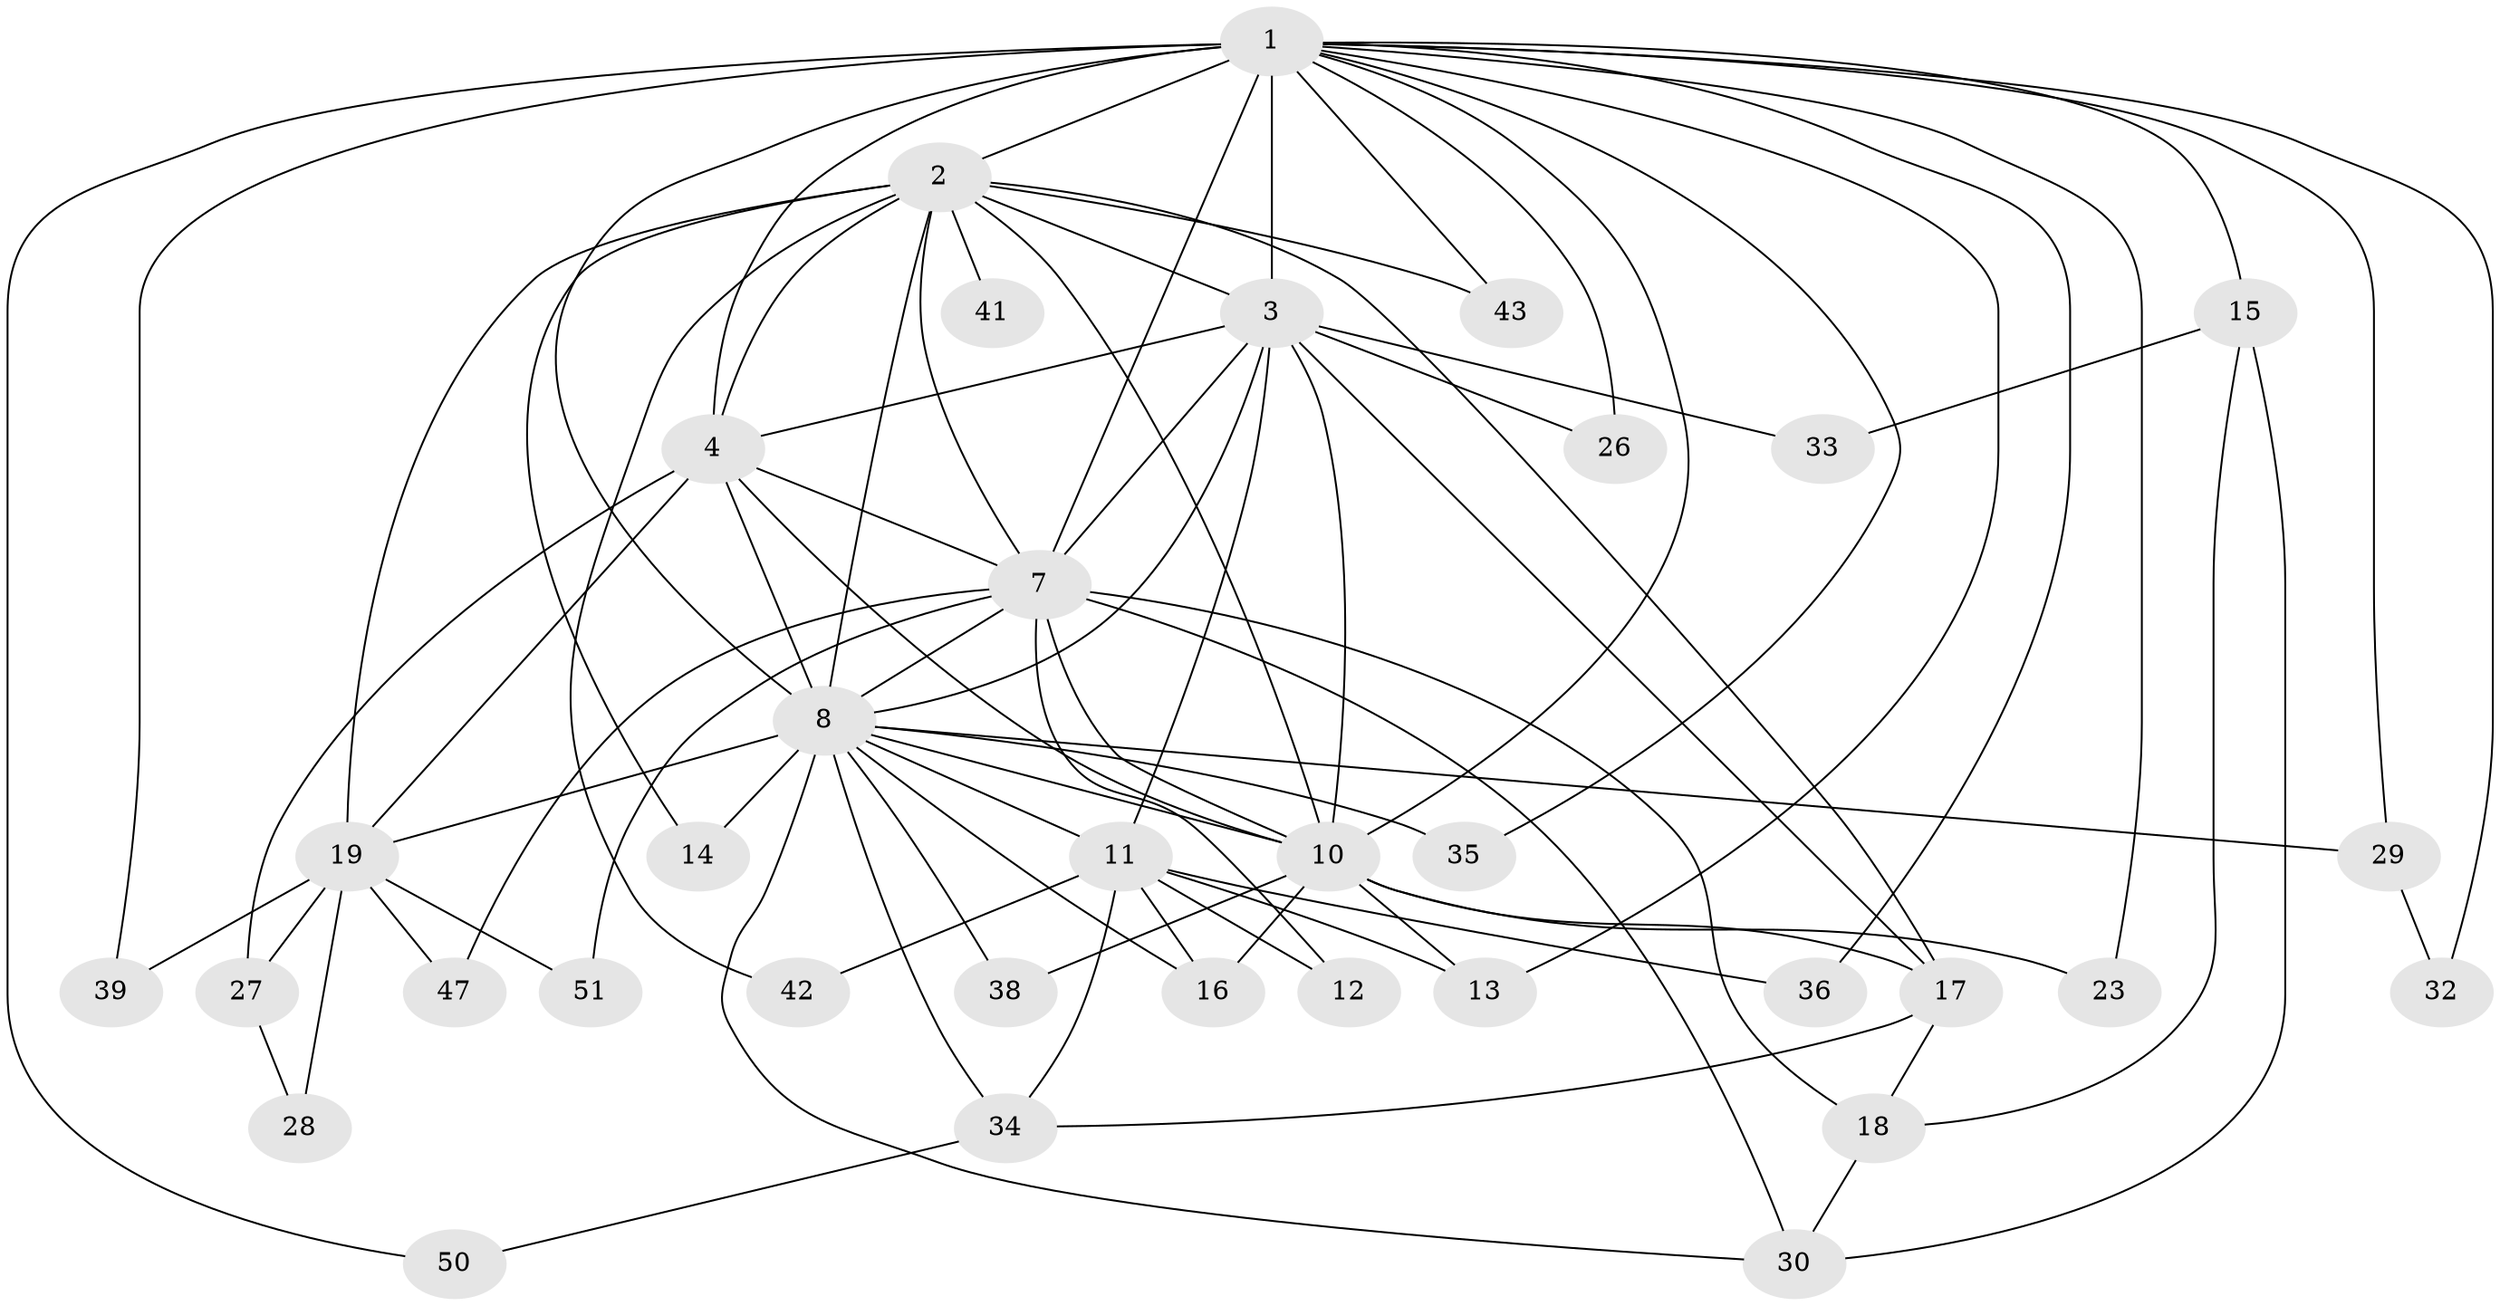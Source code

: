 // Generated by graph-tools (version 1.1) at 2025/23/03/03/25 07:23:37]
// undirected, 35 vertices, 83 edges
graph export_dot {
graph [start="1"]
  node [color=gray90,style=filled];
  1 [super="+5"];
  2 [super="+6"];
  3 [super="+20"];
  4;
  7 [super="+9"];
  8 [super="+44"];
  10 [super="+49"];
  11;
  12;
  13 [super="+48"];
  14;
  15 [super="+40"];
  16 [super="+31"];
  17 [super="+24"];
  18 [super="+21"];
  19 [super="+22"];
  23 [super="+25"];
  26;
  27;
  28;
  29;
  30 [super="+37"];
  32;
  33;
  34 [super="+45"];
  35;
  36 [super="+46"];
  38;
  39;
  41;
  42;
  43;
  47;
  50;
  51;
  1 -- 2 [weight=4];
  1 -- 3 [weight=2];
  1 -- 4 [weight=2];
  1 -- 7 [weight=4];
  1 -- 8 [weight=2];
  1 -- 10 [weight=2];
  1 -- 13;
  1 -- 15 [weight=2];
  1 -- 26;
  1 -- 32;
  1 -- 36 [weight=2];
  1 -- 39;
  1 -- 43;
  1 -- 50;
  1 -- 35;
  1 -- 23 [weight=2];
  1 -- 29;
  2 -- 3 [weight=2];
  2 -- 4 [weight=2];
  2 -- 7 [weight=4];
  2 -- 8 [weight=3];
  2 -- 10 [weight=2];
  2 -- 41 [weight=2];
  2 -- 43;
  2 -- 42;
  2 -- 14;
  2 -- 17;
  2 -- 19;
  3 -- 4 [weight=2];
  3 -- 7 [weight=2];
  3 -- 8;
  3 -- 10;
  3 -- 11;
  3 -- 17;
  3 -- 33;
  3 -- 26;
  4 -- 7 [weight=2];
  4 -- 8;
  4 -- 10;
  4 -- 19;
  4 -- 27;
  7 -- 8 [weight=2];
  7 -- 10 [weight=2];
  7 -- 12;
  7 -- 47;
  7 -- 51;
  7 -- 30;
  7 -- 18;
  8 -- 10;
  8 -- 11;
  8 -- 14;
  8 -- 16 [weight=2];
  8 -- 19;
  8 -- 29;
  8 -- 30;
  8 -- 35;
  8 -- 38;
  8 -- 34;
  10 -- 13;
  10 -- 23;
  10 -- 38;
  10 -- 17;
  10 -- 16;
  11 -- 12;
  11 -- 16;
  11 -- 34;
  11 -- 36;
  11 -- 42;
  11 -- 13;
  15 -- 18;
  15 -- 33;
  15 -- 30;
  17 -- 18;
  17 -- 34;
  18 -- 30;
  19 -- 27;
  19 -- 47;
  19 -- 51;
  19 -- 28;
  19 -- 39;
  27 -- 28;
  29 -- 32;
  34 -- 50;
}

